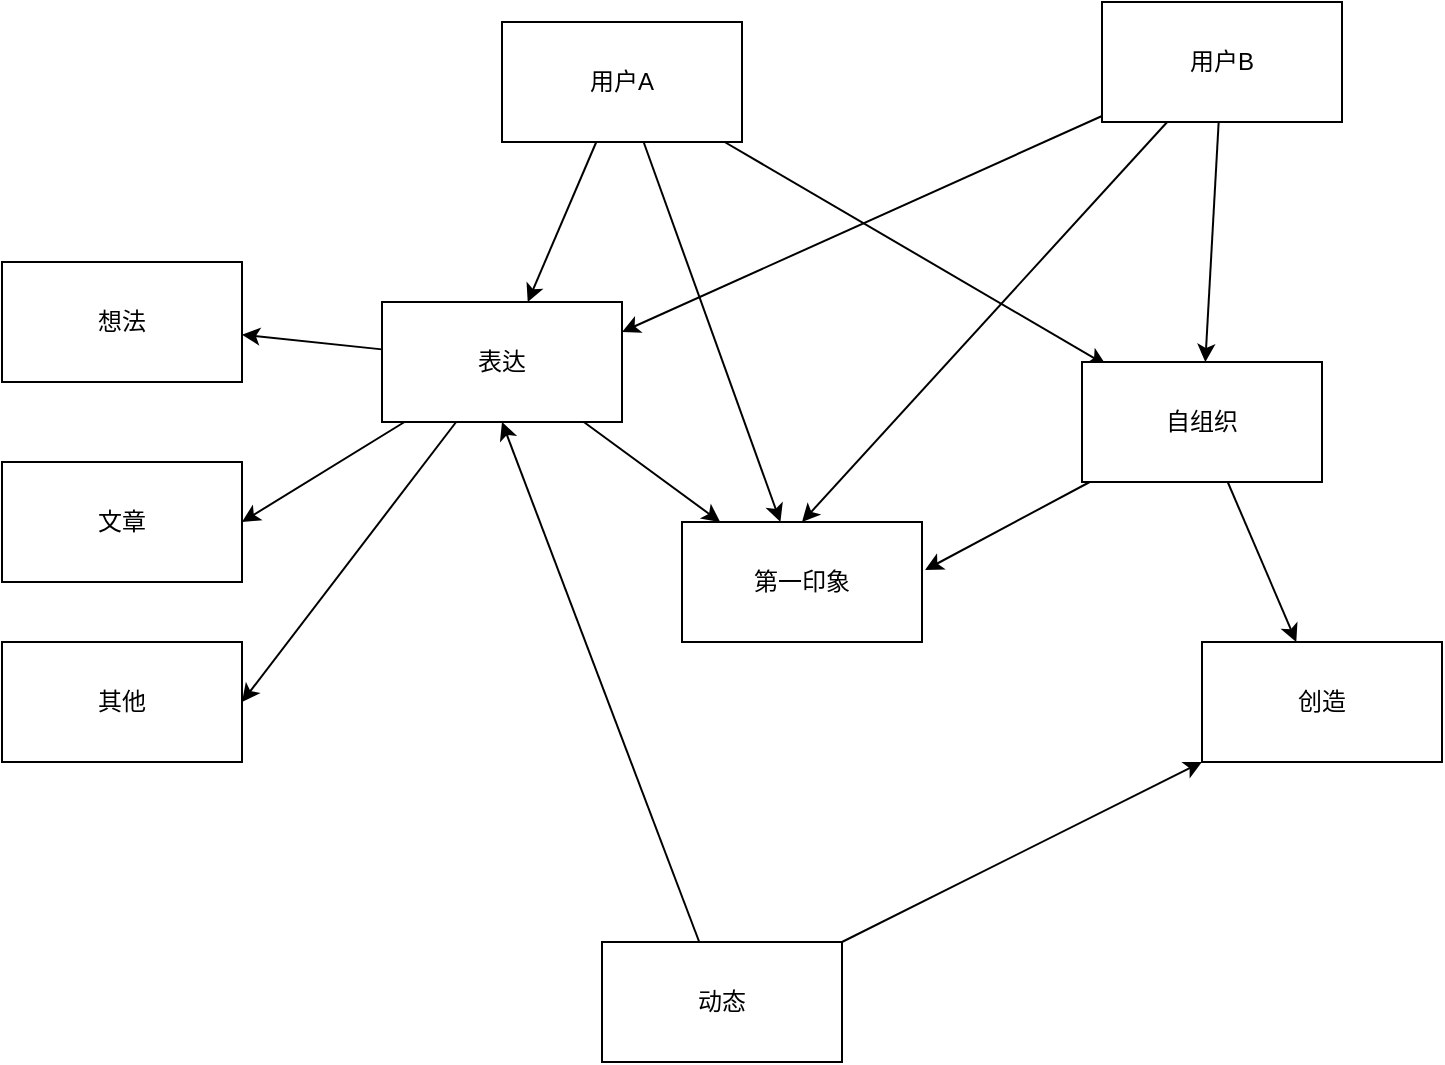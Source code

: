 <mxfile>
    <diagram id="85ID7BdQ3RKsxDbcnSo1" name="第 1 页">
        <mxGraphModel dx="403" dy="499" grid="1" gridSize="10" guides="1" tooltips="1" connect="1" arrows="1" fold="1" page="1" pageScale="1" pageWidth="827" pageHeight="1169" math="0" shadow="0">
            <root>
                <mxCell id="0"/>
                <mxCell id="1" parent="0"/>
                <mxCell id="2" value="第一印象" style="rounded=0;whiteSpace=wrap;html=1;" parent="1" vertex="1">
                    <mxGeometry x="410" y="450" width="120" height="60" as="geometry"/>
                </mxCell>
                <mxCell id="7" style="edgeStyle=none;html=1;" parent="1" source="3" target="2" edge="1">
                    <mxGeometry relative="1" as="geometry"/>
                </mxCell>
                <mxCell id="16" style="edgeStyle=none;html=1;" parent="1" source="3" target="15" edge="1">
                    <mxGeometry relative="1" as="geometry"/>
                </mxCell>
                <mxCell id="18" style="edgeStyle=none;html=1;entryX=1;entryY=0.5;entryDx=0;entryDy=0;" parent="1" source="3" target="17" edge="1">
                    <mxGeometry relative="1" as="geometry"/>
                </mxCell>
                <mxCell id="20" style="edgeStyle=none;html=1;entryX=1;entryY=0.5;entryDx=0;entryDy=0;" parent="1" source="3" target="19" edge="1">
                    <mxGeometry relative="1" as="geometry"/>
                </mxCell>
                <mxCell id="3" value="表达" style="rounded=0;whiteSpace=wrap;html=1;" parent="1" vertex="1">
                    <mxGeometry x="260" y="340" width="120" height="60" as="geometry"/>
                </mxCell>
                <mxCell id="4" value="创造" style="rounded=0;whiteSpace=wrap;html=1;" parent="1" vertex="1">
                    <mxGeometry x="670" y="510" width="120" height="60" as="geometry"/>
                </mxCell>
                <mxCell id="6" style="edgeStyle=none;html=1;" parent="1" source="5" target="3" edge="1">
                    <mxGeometry relative="1" as="geometry"/>
                </mxCell>
                <mxCell id="12" style="edgeStyle=none;html=1;" parent="1" source="5" target="2" edge="1">
                    <mxGeometry relative="1" as="geometry"/>
                </mxCell>
                <mxCell id="24" style="edgeStyle=none;html=1;entryX=0.1;entryY=0.025;entryDx=0;entryDy=0;entryPerimeter=0;" parent="1" source="5" target="21" edge="1">
                    <mxGeometry relative="1" as="geometry"/>
                </mxCell>
                <mxCell id="5" value="用户A" style="rounded=0;whiteSpace=wrap;html=1;" parent="1" vertex="1">
                    <mxGeometry x="320" y="200" width="120" height="60" as="geometry"/>
                </mxCell>
                <mxCell id="9" style="edgeStyle=none;html=1;entryX=0.5;entryY=0;entryDx=0;entryDy=0;" parent="1" source="8" target="2" edge="1">
                    <mxGeometry relative="1" as="geometry"/>
                </mxCell>
                <mxCell id="14" style="edgeStyle=none;html=1;entryX=1;entryY=0.25;entryDx=0;entryDy=0;" parent="1" source="8" target="3" edge="1">
                    <mxGeometry relative="1" as="geometry"/>
                </mxCell>
                <mxCell id="25" style="edgeStyle=none;html=1;" parent="1" source="8" target="21" edge="1">
                    <mxGeometry relative="1" as="geometry"/>
                </mxCell>
                <mxCell id="8" value="用户B" style="rounded=0;whiteSpace=wrap;html=1;" parent="1" vertex="1">
                    <mxGeometry x="620" y="190" width="120" height="60" as="geometry"/>
                </mxCell>
                <mxCell id="15" value="想法" style="rounded=0;whiteSpace=wrap;html=1;" parent="1" vertex="1">
                    <mxGeometry x="70" y="320" width="120" height="60" as="geometry"/>
                </mxCell>
                <mxCell id="17" value="文章" style="rounded=0;whiteSpace=wrap;html=1;" parent="1" vertex="1">
                    <mxGeometry x="70" y="420" width="120" height="60" as="geometry"/>
                </mxCell>
                <mxCell id="19" value="其他" style="rounded=0;whiteSpace=wrap;html=1;" parent="1" vertex="1">
                    <mxGeometry x="70" y="510" width="120" height="60" as="geometry"/>
                </mxCell>
                <mxCell id="23" style="edgeStyle=none;html=1;" parent="1" source="21" target="4" edge="1">
                    <mxGeometry relative="1" as="geometry"/>
                </mxCell>
                <mxCell id="26" style="edgeStyle=none;html=1;entryX=1.013;entryY=0.4;entryDx=0;entryDy=0;entryPerimeter=0;" parent="1" source="21" target="2" edge="1">
                    <mxGeometry relative="1" as="geometry">
                        <mxPoint x="540" y="470" as="targetPoint"/>
                    </mxGeometry>
                </mxCell>
                <mxCell id="21" value="自组织" style="rounded=0;whiteSpace=wrap;html=1;" parent="1" vertex="1">
                    <mxGeometry x="610" y="370" width="120" height="60" as="geometry"/>
                </mxCell>
                <mxCell id="28" style="edgeStyle=none;html=1;entryX=0.5;entryY=1;entryDx=0;entryDy=0;" edge="1" parent="1" source="27" target="3">
                    <mxGeometry relative="1" as="geometry"/>
                </mxCell>
                <mxCell id="29" style="edgeStyle=none;html=1;" edge="1" parent="1" source="27" target="4">
                    <mxGeometry relative="1" as="geometry"/>
                </mxCell>
                <mxCell id="27" value="动态" style="rounded=0;whiteSpace=wrap;html=1;" vertex="1" parent="1">
                    <mxGeometry x="370" y="660" width="120" height="60" as="geometry"/>
                </mxCell>
            </root>
        </mxGraphModel>
    </diagram>
</mxfile>